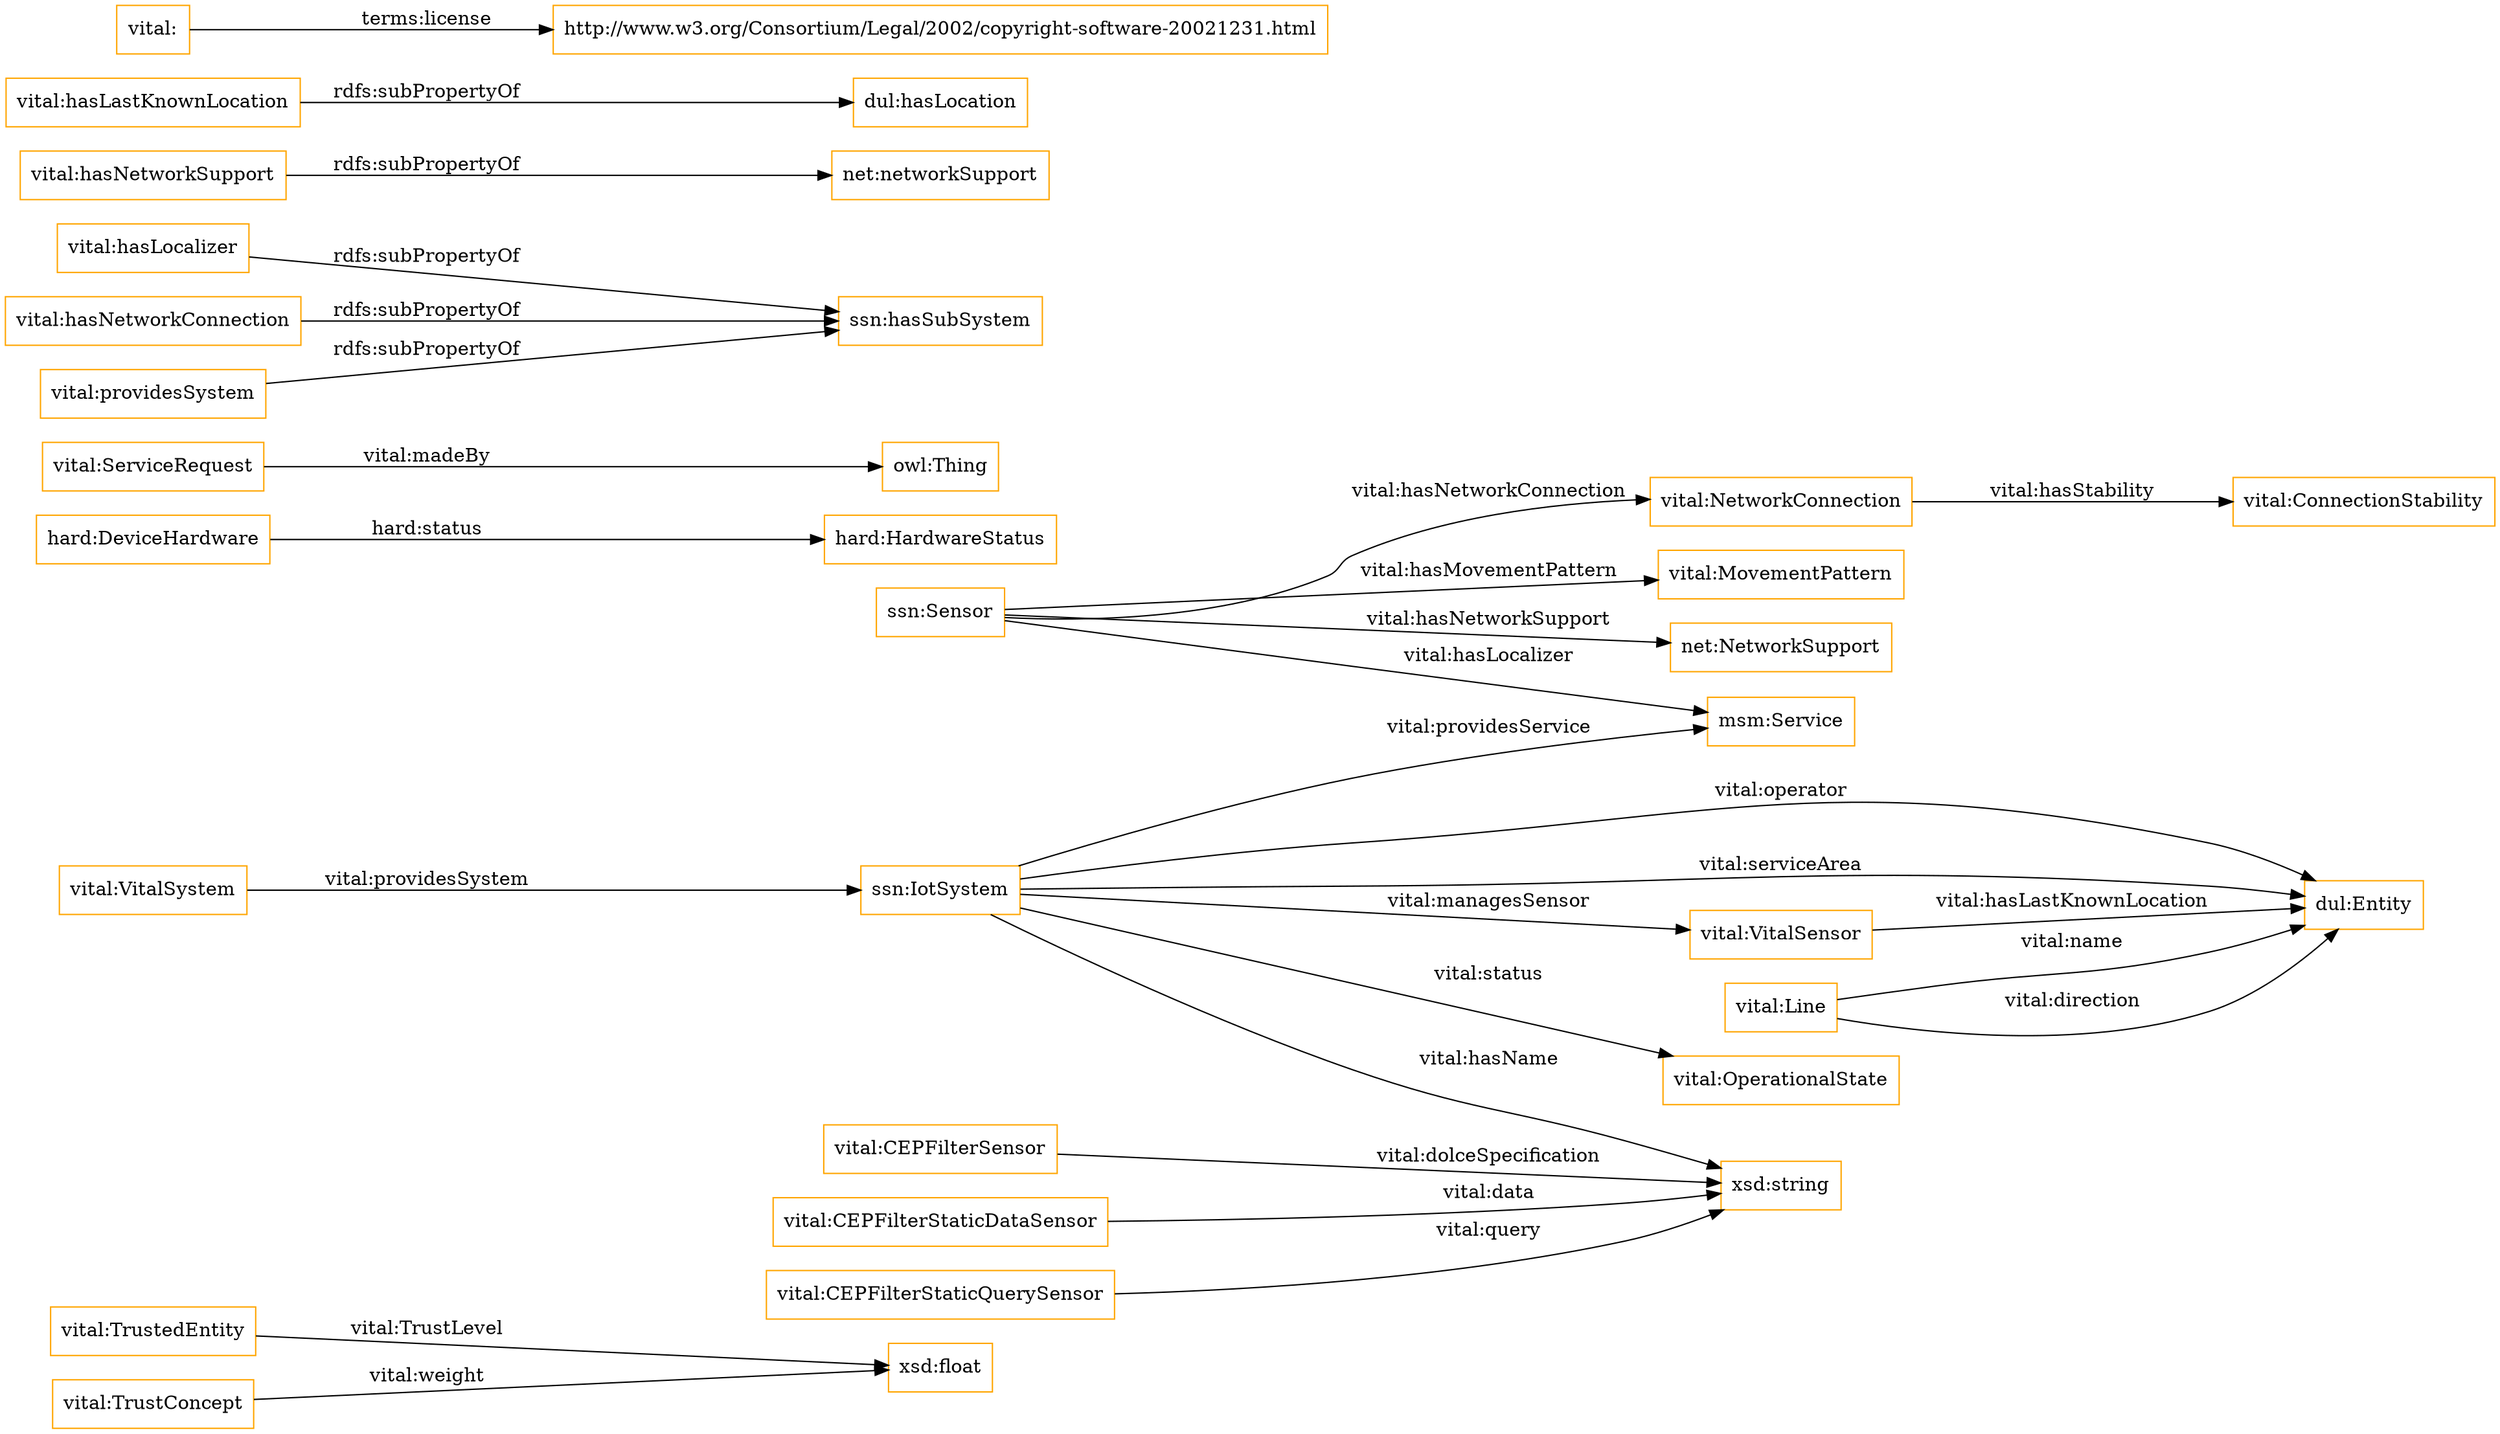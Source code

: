 digraph ar2dtool_diagram { 
rankdir=LR;
size="1501"
node [shape = rectangle, color="orange"]; "vital:TrustedEntity" "vital:ConnectionStability" "dul:Entity" "vital:TrustConcept" "vital:CEPFilterSensor" "vital:VitalSystem" "ssn:IotSystem" "ssn:Sensor" "vital:OperationalState" "vital:CEPFilterStaticDataSensor" "vital:MovementPattern" "hard:DeviceHardware" "vital:ServiceRequest" "vital:CEPFilterStaticQuerySensor" "vital:NetworkConnection" "vital:VitalSensor" "net:NetworkSupport" "msm:Service" "vital:Line" "hard:HardwareStatus" ; /*classes style*/
	"vital:hasLocalizer" -> "ssn:hasSubSystem" [ label = "rdfs:subPropertyOf" ];
	"vital:hasNetworkConnection" -> "ssn:hasSubSystem" [ label = "rdfs:subPropertyOf" ];
	"vital:hasNetworkSupport" -> "net:networkSupport" [ label = "rdfs:subPropertyOf" ];
	"vital:hasLastKnownLocation" -> "dul:hasLocation" [ label = "rdfs:subPropertyOf" ];
	"vital:providesSystem" -> "ssn:hasSubSystem" [ label = "rdfs:subPropertyOf" ];
	"vital:" -> "http://www.w3.org/Consortium/Legal/2002/copyright-software-20021231.html" [ label = "terms:license" ];
	"vital:TrustConcept" -> "xsd:float" [ label = "vital:weight" ];
	"vital:CEPFilterSensor" -> "xsd:string" [ label = "vital:dolceSpecification" ];
	"vital:ServiceRequest" -> "owl:Thing" [ label = "vital:madeBy" ];
	"hard:DeviceHardware" -> "hard:HardwareStatus" [ label = "hard:status" ];
	"ssn:IotSystem" -> "vital:OperationalState" [ label = "vital:status" ];
	"vital:Line" -> "dul:Entity" [ label = "vital:name" ];
	"vital:Line" -> "dul:Entity" [ label = "vital:direction" ];
	"ssn:IotSystem" -> "xsd:string" [ label = "vital:hasName" ];
	"ssn:Sensor" -> "net:NetworkSupport" [ label = "vital:hasNetworkSupport" ];
	"ssn:IotSystem" -> "dul:Entity" [ label = "vital:operator" ];
	"vital:NetworkConnection" -> "vital:ConnectionStability" [ label = "vital:hasStability" ];
	"ssn:IotSystem" -> "vital:VitalSensor" [ label = "vital:managesSensor" ];
	"vital:TrustedEntity" -> "xsd:float" [ label = "vital:TrustLevel" ];
	"ssn:Sensor" -> "vital:MovementPattern" [ label = "vital:hasMovementPattern" ];
	"ssn:Sensor" -> "msm:Service" [ label = "vital:hasLocalizer" ];
	"ssn:Sensor" -> "vital:NetworkConnection" [ label = "vital:hasNetworkConnection" ];
	"vital:VitalSensor" -> "dul:Entity" [ label = "vital:hasLastKnownLocation" ];
	"vital:VitalSystem" -> "ssn:IotSystem" [ label = "vital:providesSystem" ];
	"vital:CEPFilterStaticQuerySensor" -> "xsd:string" [ label = "vital:query" ];
	"ssn:IotSystem" -> "dul:Entity" [ label = "vital:serviceArea" ];
	"ssn:IotSystem" -> "msm:Service" [ label = "vital:providesService" ];
	"vital:CEPFilterStaticDataSensor" -> "xsd:string" [ label = "vital:data" ];

}
